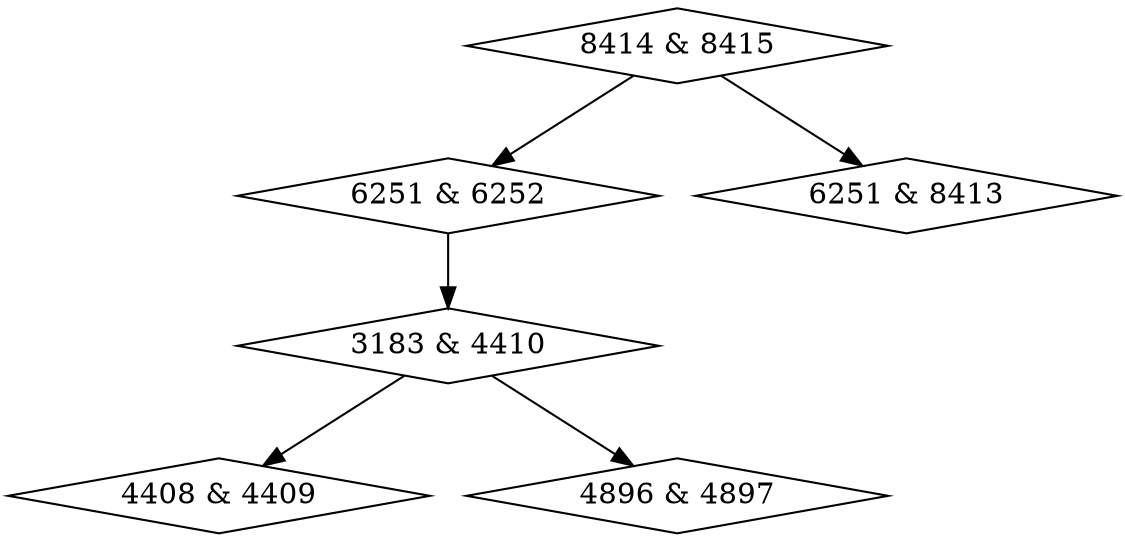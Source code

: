 digraph {
0 [label = "3183 & 4410", shape = diamond];
1 [label = "4408 & 4409", shape = diamond];
2 [label = "4896 & 4897", shape = diamond];
3 [label = "6251 & 6252", shape = diamond];
4 [label = "6251 & 8413", shape = diamond];
5 [label = "8414 & 8415", shape = diamond];
0->1;
0->2;
3->0;
5->3;
5->4;
}
